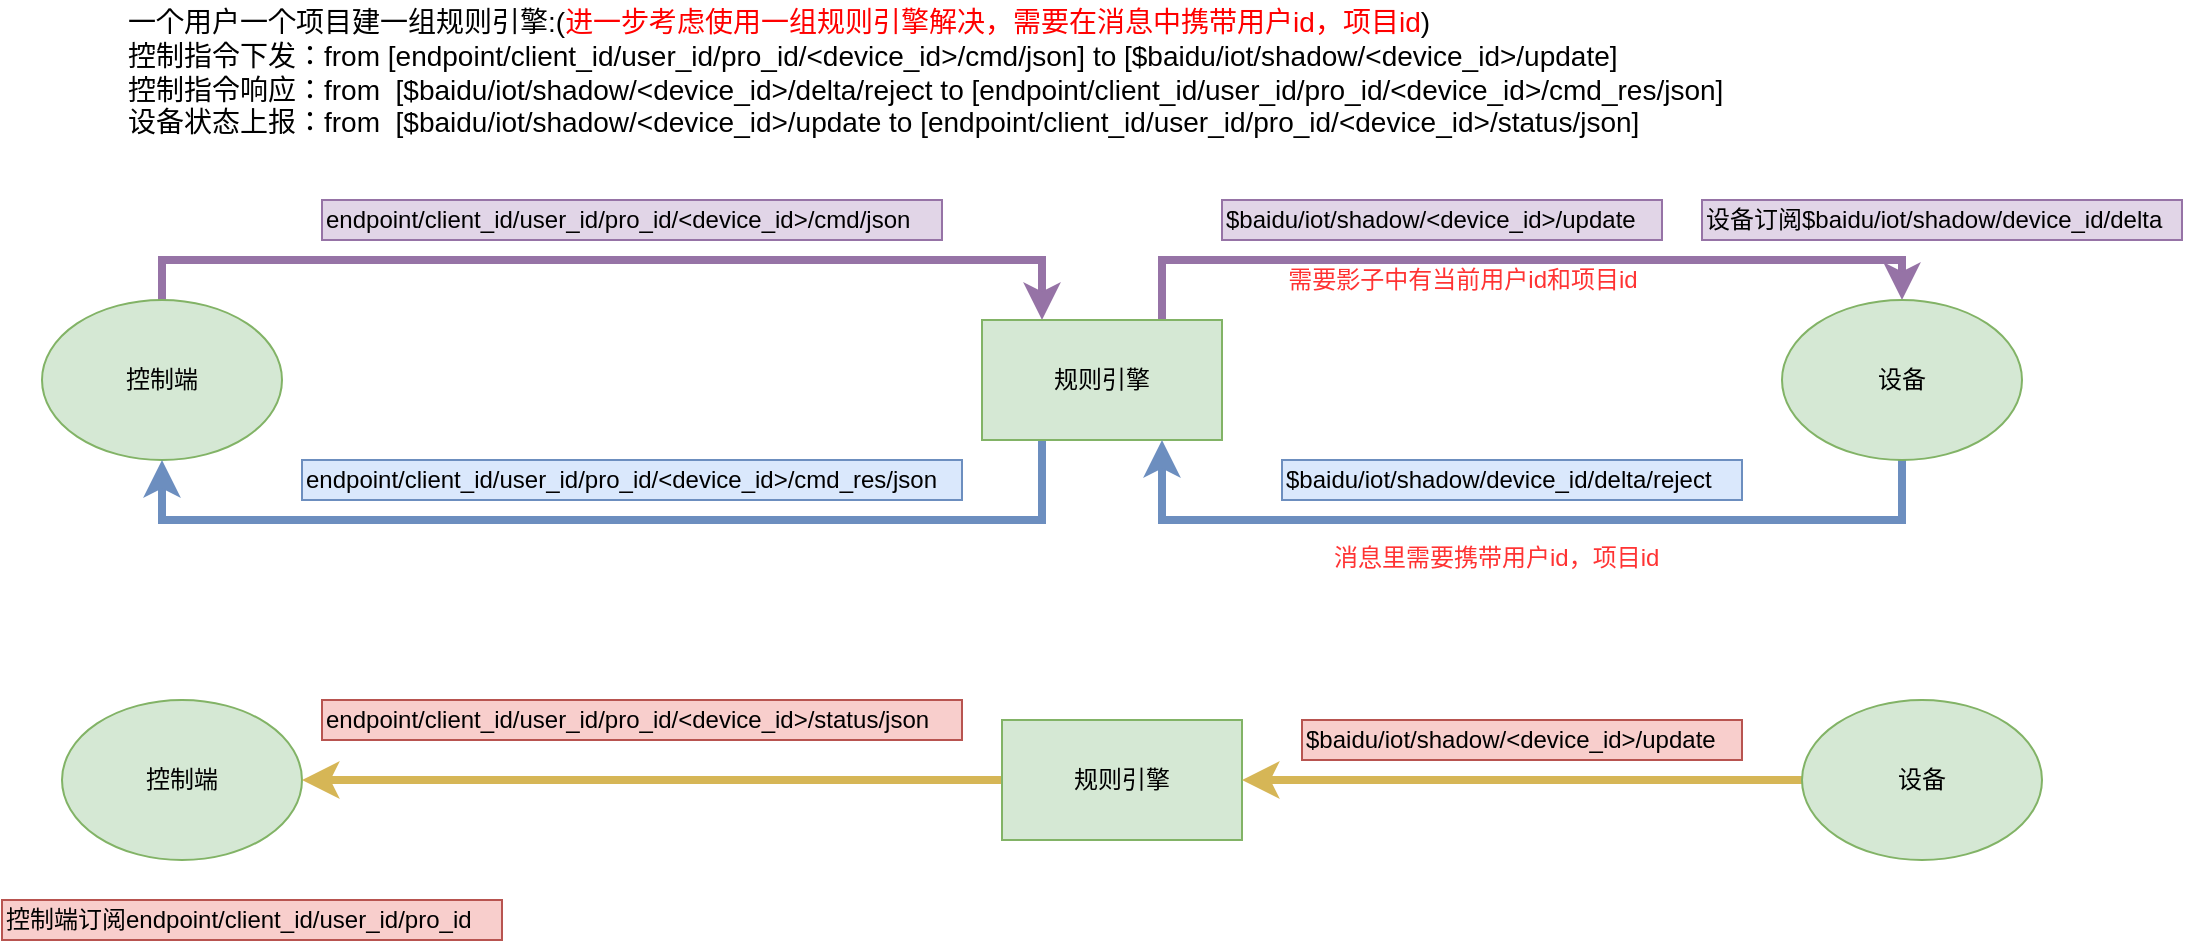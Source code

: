 <mxfile version="11.3.1" type="github" pages="1"><diagram id="oSNV_OeE-grEnj8GVJay" name="Page-1"><mxGraphModel dx="2341" dy="726" grid="1" gridSize="10" guides="1" tooltips="1" connect="1" arrows="1" fold="1" page="1" pageScale="1" pageWidth="1169" pageHeight="1654" math="0" shadow="0"><root><mxCell id="0"/><mxCell id="1" parent="0"/><mxCell id="INDP7KYcK6dzvd5vKrnk-13" style="edgeStyle=orthogonalEdgeStyle;rounded=0;orthogonalLoop=1;jettySize=auto;html=1;entryX=0.25;entryY=0;entryDx=0;entryDy=0;fillColor=#e1d5e7;strokeColor=#9673a6;strokeWidth=4;" edge="1" parent="1" source="INDP7KYcK6dzvd5vKrnk-1" target="INDP7KYcK6dzvd5vKrnk-3"><mxGeometry relative="1" as="geometry"><Array as="points"><mxPoint x="-90" y="180"/><mxPoint x="350" y="180"/></Array></mxGeometry></mxCell><mxCell id="INDP7KYcK6dzvd5vKrnk-1" value="控制端" style="ellipse;whiteSpace=wrap;html=1;fillColor=#d5e8d4;strokeColor=#82b366;" vertex="1" parent="1"><mxGeometry x="-150" y="200" width="120" height="80" as="geometry"/></mxCell><mxCell id="INDP7KYcK6dzvd5vKrnk-14" style="edgeStyle=orthogonalEdgeStyle;rounded=0;orthogonalLoop=1;jettySize=auto;html=1;exitX=0.75;exitY=0;exitDx=0;exitDy=0;entryX=0.5;entryY=0;entryDx=0;entryDy=0;fillColor=#e1d5e7;strokeColor=#9673a6;strokeWidth=4;" edge="1" parent="1" source="INDP7KYcK6dzvd5vKrnk-3" target="INDP7KYcK6dzvd5vKrnk-4"><mxGeometry relative="1" as="geometry"/></mxCell><mxCell id="INDP7KYcK6dzvd5vKrnk-20" value="需要影子中有当前用户id和项目id" style="text;html=1;resizable=0;points=[];align=center;verticalAlign=middle;labelBackgroundColor=#ffffff;fontColor=#FF3333;" vertex="1" connectable="0" parent="INDP7KYcK6dzvd5vKrnk-14"><mxGeometry x="-0.467" y="-5" relative="1" as="geometry"><mxPoint x="68" y="5" as="offset"/></mxGeometry></mxCell><mxCell id="INDP7KYcK6dzvd5vKrnk-16" style="edgeStyle=orthogonalEdgeStyle;rounded=0;orthogonalLoop=1;jettySize=auto;html=1;exitX=0.25;exitY=1;exitDx=0;exitDy=0;entryX=0.5;entryY=1;entryDx=0;entryDy=0;strokeWidth=4;fillColor=#dae8fc;strokeColor=#6c8ebf;" edge="1" parent="1" source="INDP7KYcK6dzvd5vKrnk-3" target="INDP7KYcK6dzvd5vKrnk-1"><mxGeometry relative="1" as="geometry"><Array as="points"><mxPoint x="350" y="310"/><mxPoint x="-90" y="310"/></Array></mxGeometry></mxCell><mxCell id="INDP7KYcK6dzvd5vKrnk-3" value="规则引擎" style="rounded=0;whiteSpace=wrap;html=1;fillColor=#d5e8d4;strokeColor=#82b366;" vertex="1" parent="1"><mxGeometry x="320" y="210" width="120" height="60" as="geometry"/></mxCell><mxCell id="INDP7KYcK6dzvd5vKrnk-11" style="edgeStyle=orthogonalEdgeStyle;rounded=0;orthogonalLoop=1;jettySize=auto;html=1;entryX=0.75;entryY=1;entryDx=0;entryDy=0;fillColor=#dae8fc;strokeColor=#6c8ebf;strokeWidth=4;" edge="1" parent="1" source="INDP7KYcK6dzvd5vKrnk-4" target="INDP7KYcK6dzvd5vKrnk-3"><mxGeometry relative="1" as="geometry"><Array as="points"><mxPoint x="780" y="310"/><mxPoint x="410" y="310"/></Array></mxGeometry></mxCell><mxCell id="INDP7KYcK6dzvd5vKrnk-4" value="设备" style="ellipse;whiteSpace=wrap;html=1;fillColor=#d5e8d4;strokeColor=#82b366;" vertex="1" parent="1"><mxGeometry x="720" y="200" width="120" height="80" as="geometry"/></mxCell><mxCell id="INDP7KYcK6dzvd5vKrnk-6" value="endpoint/client_id/user_id/pro_id/&amp;lt;device_id&amp;gt;/cmd/json" style="text;html=1;resizable=0;points=[];autosize=1;align=left;verticalAlign=top;spacingTop=-4;fillColor=#e1d5e7;strokeColor=#9673a6;" vertex="1" parent="1"><mxGeometry x="-10" y="150" width="310" height="20" as="geometry"/></mxCell><mxCell id="INDP7KYcK6dzvd5vKrnk-9" value="$baidu/iot/shadow/&amp;lt;device_id&amp;gt;/update" style="text;html=1;resizable=0;points=[];autosize=1;align=left;verticalAlign=top;spacingTop=-4;fillColor=#e1d5e7;strokeColor=#9673a6;" vertex="1" parent="1"><mxGeometry x="440" y="150" width="220" height="20" as="geometry"/></mxCell><mxCell id="INDP7KYcK6dzvd5vKrnk-10" value="设备订阅$baidu/iot/shadow/device_id/delta" style="text;html=1;resizable=0;points=[];autosize=1;align=left;verticalAlign=top;spacingTop=-4;fillColor=#e1d5e7;strokeColor=#9673a6;" vertex="1" parent="1"><mxGeometry x="680" y="150" width="240" height="20" as="geometry"/></mxCell><mxCell id="INDP7KYcK6dzvd5vKrnk-15" value="$baidu/iot/shadow/device_id/delta/reject" style="text;html=1;resizable=0;points=[];autosize=1;align=left;verticalAlign=top;spacingTop=-4;fillColor=#dae8fc;strokeColor=#6c8ebf;" vertex="1" parent="1"><mxGeometry x="470" y="280" width="230" height="20" as="geometry"/></mxCell><mxCell id="INDP7KYcK6dzvd5vKrnk-19" value="一个用户一个项目建一组规则引擎:(&lt;font color=&quot;#ff0000&quot;&gt;进一步考虑使用一组规则引擎解决，需要在消息中携带用户id，项目id&lt;/font&gt;)&lt;br style=&quot;font-size: 14px&quot;&gt;控制指令下发：from [endpoint/client_id/user_id/pro_id/&amp;lt;device_id&amp;gt;/cmd/json] to [$baidu/iot/shadow/&amp;lt;device_id&amp;gt;/update]&lt;br style=&quot;font-size: 14px&quot;&gt;控制指令响应：from&amp;nbsp;&amp;nbsp;[$baidu/iot/shadow/&amp;lt;device_id&amp;gt;/delta/reject to [endpoint/client_id/user_id/pro_id/&amp;lt;device_id&amp;gt;/cmd_res/json]&lt;br style=&quot;font-size: 14px&quot;&gt;设备状态上报：from&amp;nbsp;&amp;nbsp;[$baidu/iot/shadow/&amp;lt;device_id&amp;gt;/update to [endpoint/client_id/user_id/pro_id/&amp;lt;device_id&amp;gt;/status/json]" style="text;html=1;resizable=0;points=[];autosize=1;align=left;verticalAlign=top;spacingTop=-4;fontSize=14;" vertex="1" parent="1"><mxGeometry x="-109" y="50" width="810" height="70" as="geometry"/></mxCell><mxCell id="INDP7KYcK6dzvd5vKrnk-21" value="endpoint/client_id/user_id/pro_id/&amp;lt;device_id&amp;gt;/cmd_res/json" style="text;html=1;resizable=0;points=[];autosize=1;align=left;verticalAlign=top;spacingTop=-4;fillColor=#dae8fc;strokeColor=#6c8ebf;" vertex="1" parent="1"><mxGeometry x="-20" y="280" width="330" height="20" as="geometry"/></mxCell><mxCell id="INDP7KYcK6dzvd5vKrnk-22" value="控制端" style="ellipse;whiteSpace=wrap;html=1;fillColor=#d5e8d4;strokeColor=#82b366;" vertex="1" parent="1"><mxGeometry x="-140" y="400" width="120" height="80" as="geometry"/></mxCell><mxCell id="INDP7KYcK6dzvd5vKrnk-26" value="" style="edgeStyle=orthogonalEdgeStyle;rounded=0;orthogonalLoop=1;jettySize=auto;html=1;strokeWidth=4;fontColor=#FF3333;entryX=1;entryY=0.5;entryDx=0;entryDy=0;fillColor=#fff2cc;strokeColor=#d6b656;" edge="1" parent="1" source="INDP7KYcK6dzvd5vKrnk-23" target="INDP7KYcK6dzvd5vKrnk-22"><mxGeometry relative="1" as="geometry"><mxPoint x="250" y="440" as="targetPoint"/></mxGeometry></mxCell><mxCell id="INDP7KYcK6dzvd5vKrnk-23" value="规则引擎" style="rounded=0;whiteSpace=wrap;html=1;fillColor=#d5e8d4;strokeColor=#82b366;" vertex="1" parent="1"><mxGeometry x="330" y="410" width="120" height="60" as="geometry"/></mxCell><mxCell id="INDP7KYcK6dzvd5vKrnk-27" style="edgeStyle=orthogonalEdgeStyle;rounded=0;orthogonalLoop=1;jettySize=auto;html=1;entryX=1;entryY=0.5;entryDx=0;entryDy=0;strokeWidth=4;fontColor=#FF3333;fillColor=#fff2cc;strokeColor=#d6b656;" edge="1" parent="1" source="INDP7KYcK6dzvd5vKrnk-24" target="INDP7KYcK6dzvd5vKrnk-23"><mxGeometry relative="1" as="geometry"/></mxCell><mxCell id="INDP7KYcK6dzvd5vKrnk-24" value="设备" style="ellipse;whiteSpace=wrap;html=1;fillColor=#d5e8d4;strokeColor=#82b366;" vertex="1" parent="1"><mxGeometry x="730" y="400" width="120" height="80" as="geometry"/></mxCell><mxCell id="INDP7KYcK6dzvd5vKrnk-29" value="$baidu/iot/shadow/&amp;lt;device_id&amp;gt;/update" style="text;html=1;resizable=0;points=[];autosize=1;align=left;verticalAlign=top;spacingTop=-4;fillColor=#f8cecc;strokeColor=#b85450;" vertex="1" parent="1"><mxGeometry x="480" y="410" width="220" height="20" as="geometry"/></mxCell><mxCell id="INDP7KYcK6dzvd5vKrnk-31" value="消息里需要携带用户id，项目id" style="text;html=1;resizable=0;points=[];autosize=1;align=left;verticalAlign=top;spacingTop=-4;fontColor=#FF3333;" vertex="1" parent="1"><mxGeometry x="494" y="319" width="180" height="20" as="geometry"/></mxCell><mxCell id="INDP7KYcK6dzvd5vKrnk-32" value="endpoint/client_id/user_id/pro_id/&amp;lt;device_id&amp;gt;/status/json" style="text;html=1;resizable=0;points=[];autosize=1;align=left;verticalAlign=top;spacingTop=-4;fillColor=#f8cecc;strokeColor=#b85450;" vertex="1" parent="1"><mxGeometry x="-10" y="400" width="320" height="20" as="geometry"/></mxCell><mxCell id="INDP7KYcK6dzvd5vKrnk-34" value="控制端订阅endpoint/client_id/user_id/pro_id" style="text;html=1;resizable=0;points=[];autosize=1;align=left;verticalAlign=top;spacingTop=-4;fillColor=#f8cecc;strokeColor=#b85450;" vertex="1" parent="1"><mxGeometry x="-170" y="500" width="250" height="20" as="geometry"/></mxCell></root></mxGraphModel></diagram></mxfile>